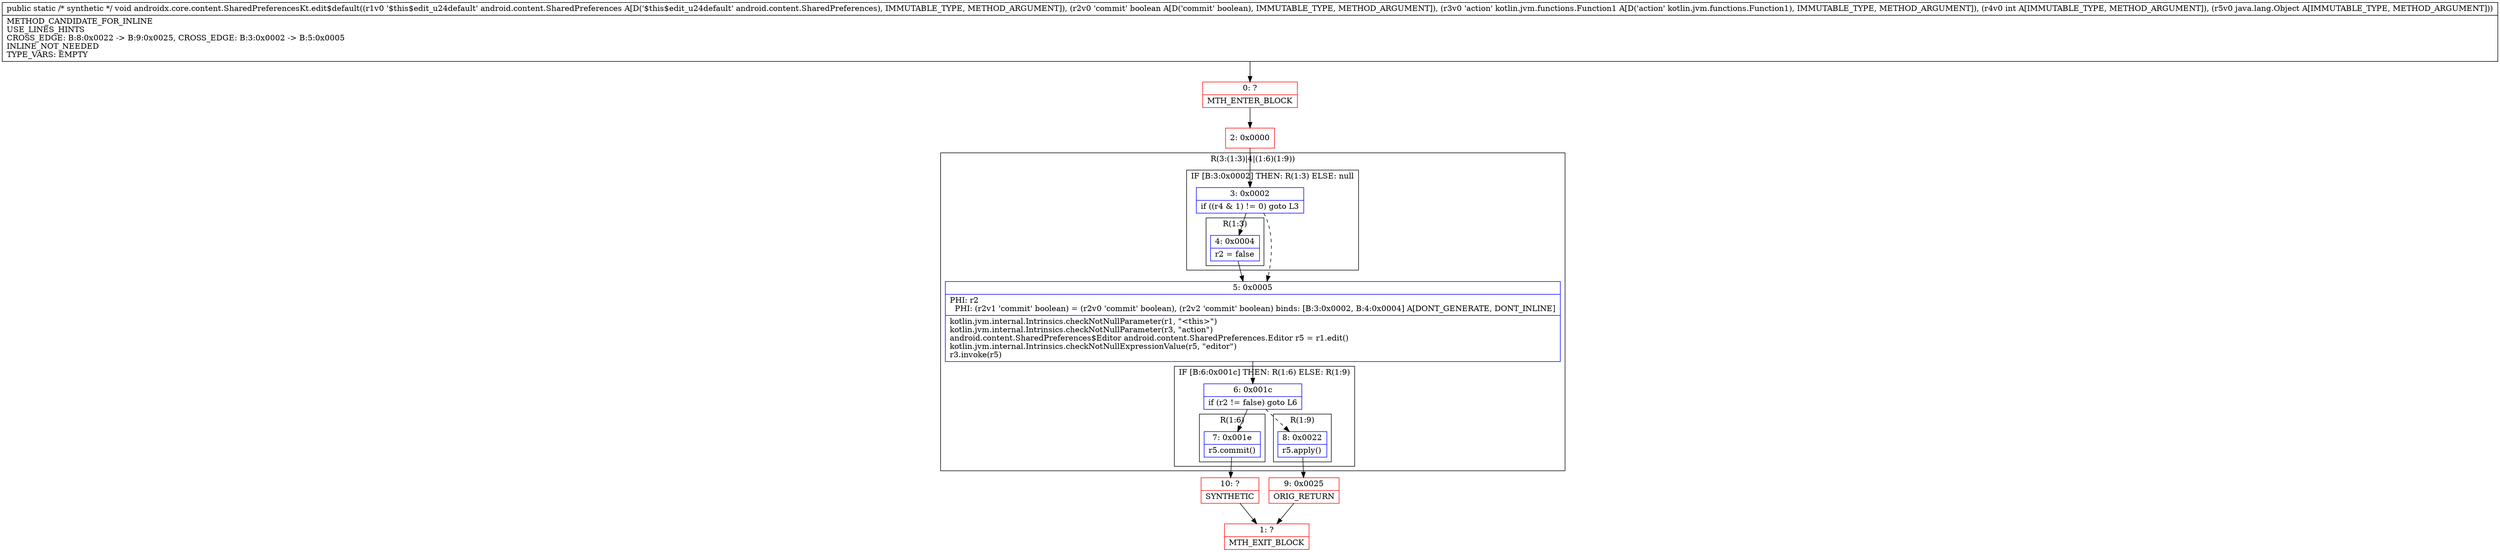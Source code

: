 digraph "CFG forandroidx.core.content.SharedPreferencesKt.edit$default(Landroid\/content\/SharedPreferences;ZLkotlin\/jvm\/functions\/Function1;ILjava\/lang\/Object;)V" {
subgraph cluster_Region_279984689 {
label = "R(3:(1:3)|4|(1:6)(1:9))";
node [shape=record,color=blue];
subgraph cluster_IfRegion_2051850334 {
label = "IF [B:3:0x0002] THEN: R(1:3) ELSE: null";
node [shape=record,color=blue];
Node_3 [shape=record,label="{3\:\ 0x0002|if ((r4 & 1) != 0) goto L3\l}"];
subgraph cluster_Region_1737586210 {
label = "R(1:3)";
node [shape=record,color=blue];
Node_4 [shape=record,label="{4\:\ 0x0004|r2 = false\l}"];
}
}
Node_5 [shape=record,label="{5\:\ 0x0005|PHI: r2 \l  PHI: (r2v1 'commit' boolean) = (r2v0 'commit' boolean), (r2v2 'commit' boolean) binds: [B:3:0x0002, B:4:0x0004] A[DONT_GENERATE, DONT_INLINE]\l|kotlin.jvm.internal.Intrinsics.checkNotNullParameter(r1, \"\<this\>\")\lkotlin.jvm.internal.Intrinsics.checkNotNullParameter(r3, \"action\")\landroid.content.SharedPreferences$Editor android.content.SharedPreferences.Editor r5 = r1.edit()\lkotlin.jvm.internal.Intrinsics.checkNotNullExpressionValue(r5, \"editor\")\lr3.invoke(r5)\l}"];
subgraph cluster_IfRegion_865141182 {
label = "IF [B:6:0x001c] THEN: R(1:6) ELSE: R(1:9)";
node [shape=record,color=blue];
Node_6 [shape=record,label="{6\:\ 0x001c|if (r2 != false) goto L6\l}"];
subgraph cluster_Region_1233815900 {
label = "R(1:6)";
node [shape=record,color=blue];
Node_7 [shape=record,label="{7\:\ 0x001e|r5.commit()\l}"];
}
subgraph cluster_Region_569292625 {
label = "R(1:9)";
node [shape=record,color=blue];
Node_8 [shape=record,label="{8\:\ 0x0022|r5.apply()\l}"];
}
}
}
Node_0 [shape=record,color=red,label="{0\:\ ?|MTH_ENTER_BLOCK\l}"];
Node_2 [shape=record,color=red,label="{2\:\ 0x0000}"];
Node_10 [shape=record,color=red,label="{10\:\ ?|SYNTHETIC\l}"];
Node_1 [shape=record,color=red,label="{1\:\ ?|MTH_EXIT_BLOCK\l}"];
Node_9 [shape=record,color=red,label="{9\:\ 0x0025|ORIG_RETURN\l}"];
MethodNode[shape=record,label="{public static \/* synthetic *\/ void androidx.core.content.SharedPreferencesKt.edit$default((r1v0 '$this$edit_u24default' android.content.SharedPreferences A[D('$this$edit_u24default' android.content.SharedPreferences), IMMUTABLE_TYPE, METHOD_ARGUMENT]), (r2v0 'commit' boolean A[D('commit' boolean), IMMUTABLE_TYPE, METHOD_ARGUMENT]), (r3v0 'action' kotlin.jvm.functions.Function1 A[D('action' kotlin.jvm.functions.Function1), IMMUTABLE_TYPE, METHOD_ARGUMENT]), (r4v0 int A[IMMUTABLE_TYPE, METHOD_ARGUMENT]), (r5v0 java.lang.Object A[IMMUTABLE_TYPE, METHOD_ARGUMENT]))  | METHOD_CANDIDATE_FOR_INLINE\lUSE_LINES_HINTS\lCROSS_EDGE: B:8:0x0022 \-\> B:9:0x0025, CROSS_EDGE: B:3:0x0002 \-\> B:5:0x0005\lINLINE_NOT_NEEDED\lTYPE_VARS: EMPTY\l}"];
MethodNode -> Node_0;Node_3 -> Node_4;
Node_3 -> Node_5[style=dashed];
Node_4 -> Node_5;
Node_5 -> Node_6;
Node_6 -> Node_7;
Node_6 -> Node_8[style=dashed];
Node_7 -> Node_10;
Node_8 -> Node_9;
Node_0 -> Node_2;
Node_2 -> Node_3;
Node_10 -> Node_1;
Node_9 -> Node_1;
}

